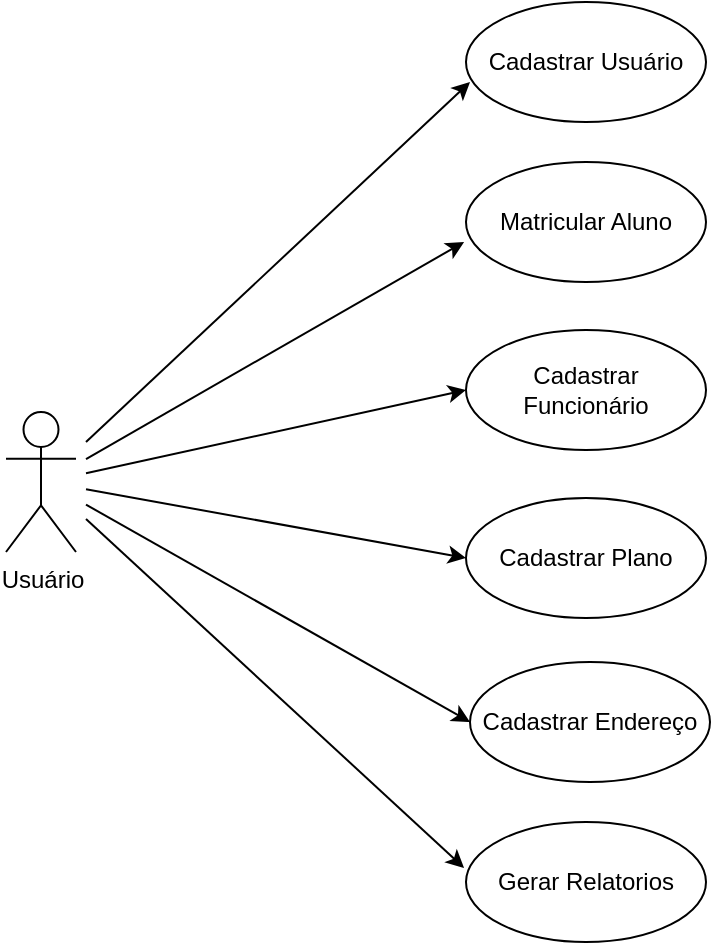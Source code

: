 <mxfile version="22.1.2" type="device">
  <diagram name="Caso de Uso" id="5QjNR5agvzDaYLZ36tBa">
    <mxGraphModel dx="1034" dy="542" grid="1" gridSize="10" guides="1" tooltips="1" connect="1" arrows="1" fold="1" page="1" pageScale="1" pageWidth="1169" pageHeight="827" math="0" shadow="0">
      <root>
        <mxCell id="0" />
        <mxCell id="1" parent="0" />
        <mxCell id="CX_A5_fGk_PvxywvBgcp-11" style="rounded=0;orthogonalLoop=1;jettySize=auto;html=1;entryX=0;entryY=0.5;entryDx=0;entryDy=0;" edge="1" parent="1" target="CX_A5_fGk_PvxywvBgcp-6">
          <mxGeometry relative="1" as="geometry">
            <mxPoint x="200" y="315.619" as="sourcePoint" />
          </mxGeometry>
        </mxCell>
        <mxCell id="CX_A5_fGk_PvxywvBgcp-12" style="rounded=0;orthogonalLoop=1;jettySize=auto;html=1;entryX=0;entryY=0.5;entryDx=0;entryDy=0;" edge="1" parent="1" target="CX_A5_fGk_PvxywvBgcp-7">
          <mxGeometry relative="1" as="geometry">
            <mxPoint x="200" y="323.619" as="sourcePoint" />
          </mxGeometry>
        </mxCell>
        <mxCell id="CX_A5_fGk_PvxywvBgcp-13" style="rounded=0;orthogonalLoop=1;jettySize=auto;html=1;entryX=0;entryY=0.5;entryDx=0;entryDy=0;" edge="1" parent="1" target="CX_A5_fGk_PvxywvBgcp-8">
          <mxGeometry relative="1" as="geometry">
            <mxPoint x="200" y="331.321" as="sourcePoint" />
          </mxGeometry>
        </mxCell>
        <mxCell id="CX_A5_fGk_PvxywvBgcp-2" value="Matricular Aluno" style="ellipse;whiteSpace=wrap;html=1;" vertex="1" parent="1">
          <mxGeometry x="390" y="160" width="120" height="60" as="geometry" />
        </mxCell>
        <mxCell id="CX_A5_fGk_PvxywvBgcp-4" value="Gerar Relatorios" style="ellipse;whiteSpace=wrap;html=1;" vertex="1" parent="1">
          <mxGeometry x="390" y="490" width="120" height="60" as="geometry" />
        </mxCell>
        <mxCell id="CX_A5_fGk_PvxywvBgcp-5" value="Cadastrar Usuário" style="ellipse;whiteSpace=wrap;html=1;" vertex="1" parent="1">
          <mxGeometry x="390" y="80" width="120" height="60" as="geometry" />
        </mxCell>
        <mxCell id="CX_A5_fGk_PvxywvBgcp-6" value="Cadastrar Funcionário" style="ellipse;whiteSpace=wrap;html=1;" vertex="1" parent="1">
          <mxGeometry x="390" y="244" width="120" height="60" as="geometry" />
        </mxCell>
        <mxCell id="CX_A5_fGk_PvxywvBgcp-7" value="Cadastrar Plano" style="ellipse;whiteSpace=wrap;html=1;" vertex="1" parent="1">
          <mxGeometry x="390" y="328" width="120" height="60" as="geometry" />
        </mxCell>
        <mxCell id="CX_A5_fGk_PvxywvBgcp-8" value="Cadastrar Endereço" style="ellipse;whiteSpace=wrap;html=1;" vertex="1" parent="1">
          <mxGeometry x="392" y="410" width="120" height="60" as="geometry" />
        </mxCell>
        <mxCell id="CX_A5_fGk_PvxywvBgcp-9" style="rounded=0;orthogonalLoop=1;jettySize=auto;html=1;entryX=0.025;entryY=0.8;entryDx=0;entryDy=0;entryPerimeter=0;" edge="1" parent="1">
          <mxGeometry relative="1" as="geometry">
            <mxPoint x="200" y="300" as="sourcePoint" />
            <mxPoint x="392" y="120" as="targetPoint" />
          </mxGeometry>
        </mxCell>
        <mxCell id="CX_A5_fGk_PvxywvBgcp-10" style="rounded=0;orthogonalLoop=1;jettySize=auto;html=1;entryX=-0.008;entryY=0.667;entryDx=0;entryDy=0;entryPerimeter=0;" edge="1" parent="1" target="CX_A5_fGk_PvxywvBgcp-2">
          <mxGeometry relative="1" as="geometry">
            <mxPoint x="200" y="308.521" as="sourcePoint" />
          </mxGeometry>
        </mxCell>
        <mxCell id="CX_A5_fGk_PvxywvBgcp-14" style="rounded=0;orthogonalLoop=1;jettySize=auto;html=1;entryX=-0.008;entryY=0.383;entryDx=0;entryDy=0;entryPerimeter=0;" edge="1" parent="1" target="CX_A5_fGk_PvxywvBgcp-4">
          <mxGeometry relative="1" as="geometry">
            <mxPoint x="200" y="338.463" as="sourcePoint" />
          </mxGeometry>
        </mxCell>
        <mxCell id="S4oJ3GH_xWlz1nZYreBS-1" value="Usuário" style="shape=umlActor;verticalLabelPosition=bottom;verticalAlign=top;html=1;outlineConnect=0;" vertex="1" parent="1">
          <mxGeometry x="160" y="285" width="35" height="70" as="geometry" />
        </mxCell>
      </root>
    </mxGraphModel>
  </diagram>
</mxfile>
